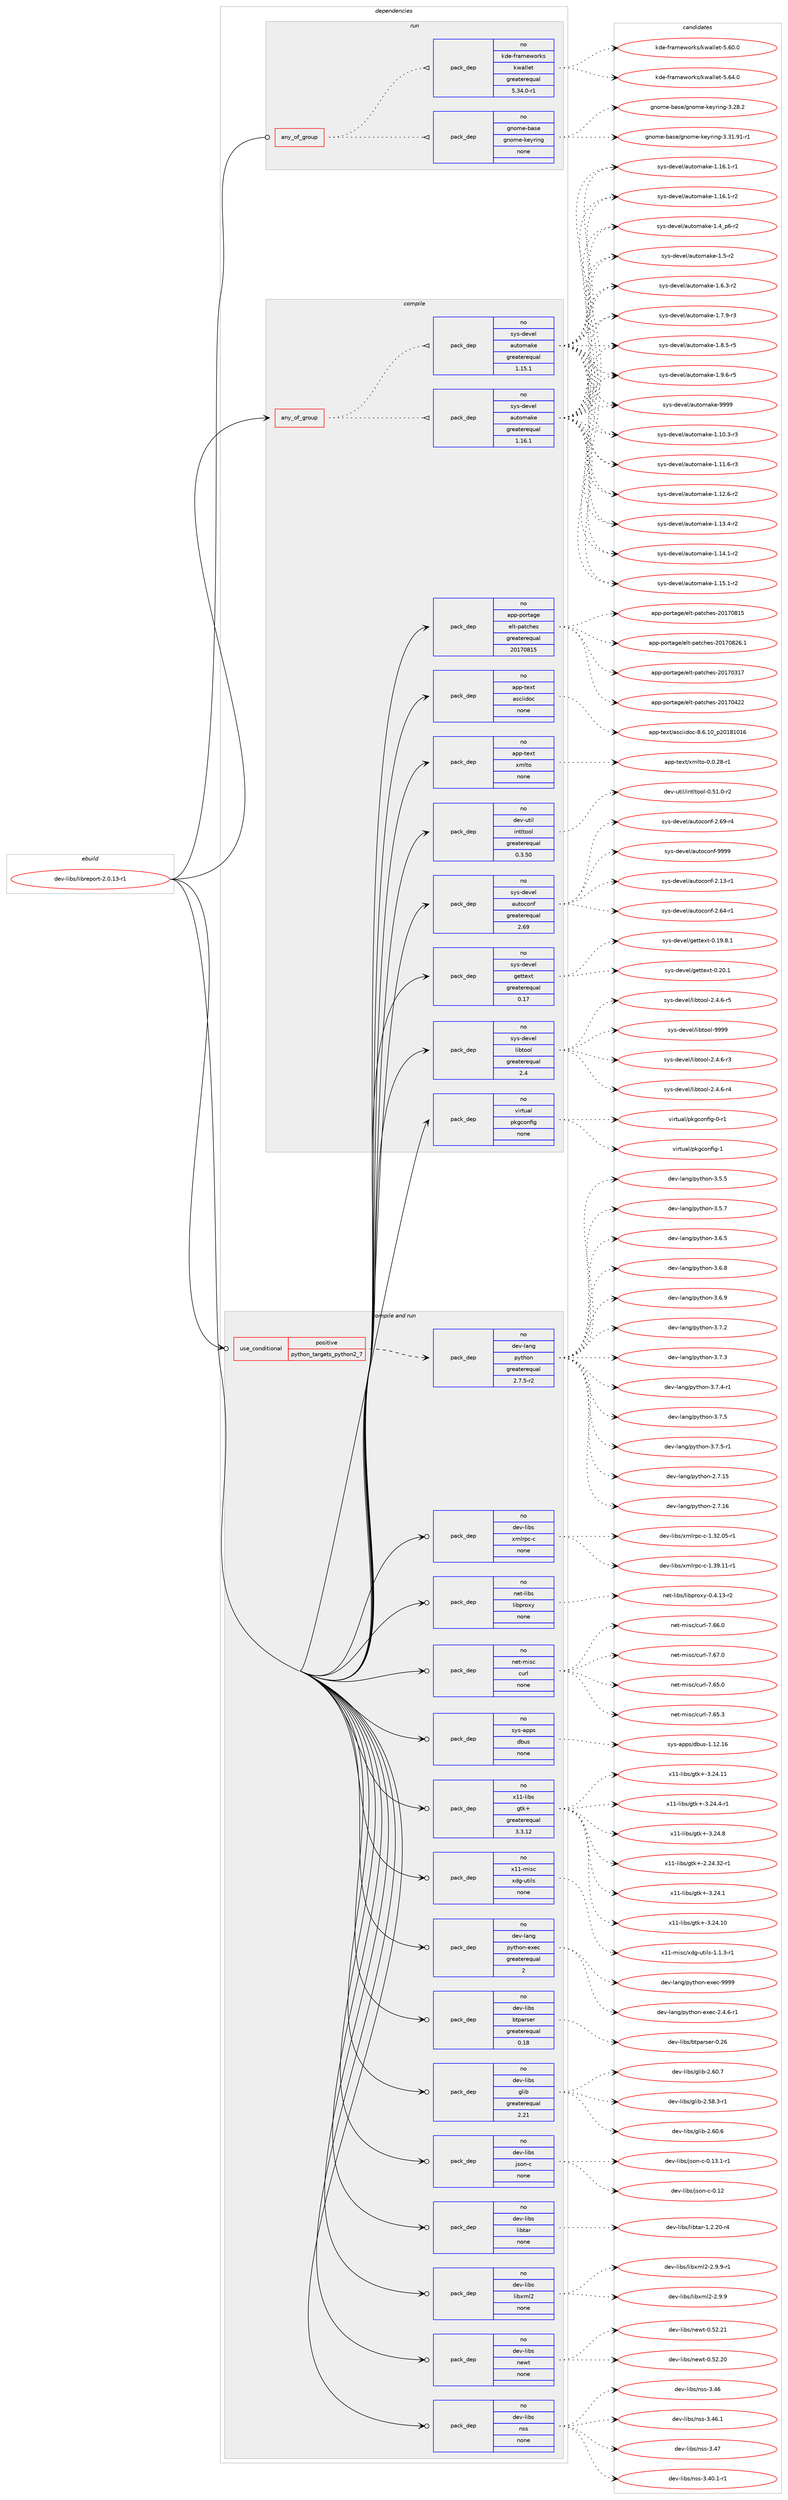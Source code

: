 digraph prolog {

# *************
# Graph options
# *************

newrank=true;
concentrate=true;
compound=true;
graph [rankdir=LR,fontname=Helvetica,fontsize=10,ranksep=1.5];#, ranksep=2.5, nodesep=0.2];
edge  [arrowhead=vee];
node  [fontname=Helvetica,fontsize=10];

# **********
# The ebuild
# **********

subgraph cluster_leftcol {
color=gray;
rank=same;
label=<<i>ebuild</i>>;
id [label="dev-libs/libreport-2.0.13-r1", color=red, width=4, href="../dev-libs/libreport-2.0.13-r1.svg"];
}

# ****************
# The dependencies
# ****************

subgraph cluster_midcol {
color=gray;
label=<<i>dependencies</i>>;
subgraph cluster_compile {
fillcolor="#eeeeee";
style=filled;
label=<<i>compile</i>>;
subgraph any11159 {
dependency566916 [label=<<TABLE BORDER="0" CELLBORDER="1" CELLSPACING="0" CELLPADDING="4"><TR><TD CELLPADDING="10">any_of_group</TD></TR></TABLE>>, shape=none, color=red];subgraph pack423354 {
dependency566917 [label=<<TABLE BORDER="0" CELLBORDER="1" CELLSPACING="0" CELLPADDING="4" WIDTH="220"><TR><TD ROWSPAN="6" CELLPADDING="30">pack_dep</TD></TR><TR><TD WIDTH="110">no</TD></TR><TR><TD>sys-devel</TD></TR><TR><TD>automake</TD></TR><TR><TD>greaterequal</TD></TR><TR><TD>1.16.1</TD></TR></TABLE>>, shape=none, color=blue];
}
dependency566916:e -> dependency566917:w [weight=20,style="dotted",arrowhead="oinv"];
subgraph pack423355 {
dependency566918 [label=<<TABLE BORDER="0" CELLBORDER="1" CELLSPACING="0" CELLPADDING="4" WIDTH="220"><TR><TD ROWSPAN="6" CELLPADDING="30">pack_dep</TD></TR><TR><TD WIDTH="110">no</TD></TR><TR><TD>sys-devel</TD></TR><TR><TD>automake</TD></TR><TR><TD>greaterequal</TD></TR><TR><TD>1.15.1</TD></TR></TABLE>>, shape=none, color=blue];
}
dependency566916:e -> dependency566918:w [weight=20,style="dotted",arrowhead="oinv"];
}
id:e -> dependency566916:w [weight=20,style="solid",arrowhead="vee"];
subgraph pack423356 {
dependency566919 [label=<<TABLE BORDER="0" CELLBORDER="1" CELLSPACING="0" CELLPADDING="4" WIDTH="220"><TR><TD ROWSPAN="6" CELLPADDING="30">pack_dep</TD></TR><TR><TD WIDTH="110">no</TD></TR><TR><TD>app-portage</TD></TR><TR><TD>elt-patches</TD></TR><TR><TD>greaterequal</TD></TR><TR><TD>20170815</TD></TR></TABLE>>, shape=none, color=blue];
}
id:e -> dependency566919:w [weight=20,style="solid",arrowhead="vee"];
subgraph pack423357 {
dependency566920 [label=<<TABLE BORDER="0" CELLBORDER="1" CELLSPACING="0" CELLPADDING="4" WIDTH="220"><TR><TD ROWSPAN="6" CELLPADDING="30">pack_dep</TD></TR><TR><TD WIDTH="110">no</TD></TR><TR><TD>app-text</TD></TR><TR><TD>asciidoc</TD></TR><TR><TD>none</TD></TR><TR><TD></TD></TR></TABLE>>, shape=none, color=blue];
}
id:e -> dependency566920:w [weight=20,style="solid",arrowhead="vee"];
subgraph pack423358 {
dependency566921 [label=<<TABLE BORDER="0" CELLBORDER="1" CELLSPACING="0" CELLPADDING="4" WIDTH="220"><TR><TD ROWSPAN="6" CELLPADDING="30">pack_dep</TD></TR><TR><TD WIDTH="110">no</TD></TR><TR><TD>app-text</TD></TR><TR><TD>xmlto</TD></TR><TR><TD>none</TD></TR><TR><TD></TD></TR></TABLE>>, shape=none, color=blue];
}
id:e -> dependency566921:w [weight=20,style="solid",arrowhead="vee"];
subgraph pack423359 {
dependency566922 [label=<<TABLE BORDER="0" CELLBORDER="1" CELLSPACING="0" CELLPADDING="4" WIDTH="220"><TR><TD ROWSPAN="6" CELLPADDING="30">pack_dep</TD></TR><TR><TD WIDTH="110">no</TD></TR><TR><TD>dev-util</TD></TR><TR><TD>intltool</TD></TR><TR><TD>greaterequal</TD></TR><TR><TD>0.3.50</TD></TR></TABLE>>, shape=none, color=blue];
}
id:e -> dependency566922:w [weight=20,style="solid",arrowhead="vee"];
subgraph pack423360 {
dependency566923 [label=<<TABLE BORDER="0" CELLBORDER="1" CELLSPACING="0" CELLPADDING="4" WIDTH="220"><TR><TD ROWSPAN="6" CELLPADDING="30">pack_dep</TD></TR><TR><TD WIDTH="110">no</TD></TR><TR><TD>sys-devel</TD></TR><TR><TD>autoconf</TD></TR><TR><TD>greaterequal</TD></TR><TR><TD>2.69</TD></TR></TABLE>>, shape=none, color=blue];
}
id:e -> dependency566923:w [weight=20,style="solid",arrowhead="vee"];
subgraph pack423361 {
dependency566924 [label=<<TABLE BORDER="0" CELLBORDER="1" CELLSPACING="0" CELLPADDING="4" WIDTH="220"><TR><TD ROWSPAN="6" CELLPADDING="30">pack_dep</TD></TR><TR><TD WIDTH="110">no</TD></TR><TR><TD>sys-devel</TD></TR><TR><TD>gettext</TD></TR><TR><TD>greaterequal</TD></TR><TR><TD>0.17</TD></TR></TABLE>>, shape=none, color=blue];
}
id:e -> dependency566924:w [weight=20,style="solid",arrowhead="vee"];
subgraph pack423362 {
dependency566925 [label=<<TABLE BORDER="0" CELLBORDER="1" CELLSPACING="0" CELLPADDING="4" WIDTH="220"><TR><TD ROWSPAN="6" CELLPADDING="30">pack_dep</TD></TR><TR><TD WIDTH="110">no</TD></TR><TR><TD>sys-devel</TD></TR><TR><TD>libtool</TD></TR><TR><TD>greaterequal</TD></TR><TR><TD>2.4</TD></TR></TABLE>>, shape=none, color=blue];
}
id:e -> dependency566925:w [weight=20,style="solid",arrowhead="vee"];
subgraph pack423363 {
dependency566926 [label=<<TABLE BORDER="0" CELLBORDER="1" CELLSPACING="0" CELLPADDING="4" WIDTH="220"><TR><TD ROWSPAN="6" CELLPADDING="30">pack_dep</TD></TR><TR><TD WIDTH="110">no</TD></TR><TR><TD>virtual</TD></TR><TR><TD>pkgconfig</TD></TR><TR><TD>none</TD></TR><TR><TD></TD></TR></TABLE>>, shape=none, color=blue];
}
id:e -> dependency566926:w [weight=20,style="solid",arrowhead="vee"];
}
subgraph cluster_compileandrun {
fillcolor="#eeeeee";
style=filled;
label=<<i>compile and run</i>>;
subgraph cond132046 {
dependency566927 [label=<<TABLE BORDER="0" CELLBORDER="1" CELLSPACING="0" CELLPADDING="4"><TR><TD ROWSPAN="3" CELLPADDING="10">use_conditional</TD></TR><TR><TD>positive</TD></TR><TR><TD>python_targets_python2_7</TD></TR></TABLE>>, shape=none, color=red];
subgraph pack423364 {
dependency566928 [label=<<TABLE BORDER="0" CELLBORDER="1" CELLSPACING="0" CELLPADDING="4" WIDTH="220"><TR><TD ROWSPAN="6" CELLPADDING="30">pack_dep</TD></TR><TR><TD WIDTH="110">no</TD></TR><TR><TD>dev-lang</TD></TR><TR><TD>python</TD></TR><TR><TD>greaterequal</TD></TR><TR><TD>2.7.5-r2</TD></TR></TABLE>>, shape=none, color=blue];
}
dependency566927:e -> dependency566928:w [weight=20,style="dashed",arrowhead="vee"];
}
id:e -> dependency566927:w [weight=20,style="solid",arrowhead="odotvee"];
subgraph pack423365 {
dependency566929 [label=<<TABLE BORDER="0" CELLBORDER="1" CELLSPACING="0" CELLPADDING="4" WIDTH="220"><TR><TD ROWSPAN="6" CELLPADDING="30">pack_dep</TD></TR><TR><TD WIDTH="110">no</TD></TR><TR><TD>dev-lang</TD></TR><TR><TD>python-exec</TD></TR><TR><TD>greaterequal</TD></TR><TR><TD>2</TD></TR></TABLE>>, shape=none, color=blue];
}
id:e -> dependency566929:w [weight=20,style="solid",arrowhead="odotvee"];
subgraph pack423366 {
dependency566930 [label=<<TABLE BORDER="0" CELLBORDER="1" CELLSPACING="0" CELLPADDING="4" WIDTH="220"><TR><TD ROWSPAN="6" CELLPADDING="30">pack_dep</TD></TR><TR><TD WIDTH="110">no</TD></TR><TR><TD>dev-libs</TD></TR><TR><TD>btparser</TD></TR><TR><TD>greaterequal</TD></TR><TR><TD>0.18</TD></TR></TABLE>>, shape=none, color=blue];
}
id:e -> dependency566930:w [weight=20,style="solid",arrowhead="odotvee"];
subgraph pack423367 {
dependency566931 [label=<<TABLE BORDER="0" CELLBORDER="1" CELLSPACING="0" CELLPADDING="4" WIDTH="220"><TR><TD ROWSPAN="6" CELLPADDING="30">pack_dep</TD></TR><TR><TD WIDTH="110">no</TD></TR><TR><TD>dev-libs</TD></TR><TR><TD>glib</TD></TR><TR><TD>greaterequal</TD></TR><TR><TD>2.21</TD></TR></TABLE>>, shape=none, color=blue];
}
id:e -> dependency566931:w [weight=20,style="solid",arrowhead="odotvee"];
subgraph pack423368 {
dependency566932 [label=<<TABLE BORDER="0" CELLBORDER="1" CELLSPACING="0" CELLPADDING="4" WIDTH="220"><TR><TD ROWSPAN="6" CELLPADDING="30">pack_dep</TD></TR><TR><TD WIDTH="110">no</TD></TR><TR><TD>dev-libs</TD></TR><TR><TD>json-c</TD></TR><TR><TD>none</TD></TR><TR><TD></TD></TR></TABLE>>, shape=none, color=blue];
}
id:e -> dependency566932:w [weight=20,style="solid",arrowhead="odotvee"];
subgraph pack423369 {
dependency566933 [label=<<TABLE BORDER="0" CELLBORDER="1" CELLSPACING="0" CELLPADDING="4" WIDTH="220"><TR><TD ROWSPAN="6" CELLPADDING="30">pack_dep</TD></TR><TR><TD WIDTH="110">no</TD></TR><TR><TD>dev-libs</TD></TR><TR><TD>libtar</TD></TR><TR><TD>none</TD></TR><TR><TD></TD></TR></TABLE>>, shape=none, color=blue];
}
id:e -> dependency566933:w [weight=20,style="solid",arrowhead="odotvee"];
subgraph pack423370 {
dependency566934 [label=<<TABLE BORDER="0" CELLBORDER="1" CELLSPACING="0" CELLPADDING="4" WIDTH="220"><TR><TD ROWSPAN="6" CELLPADDING="30">pack_dep</TD></TR><TR><TD WIDTH="110">no</TD></TR><TR><TD>dev-libs</TD></TR><TR><TD>libxml2</TD></TR><TR><TD>none</TD></TR><TR><TD></TD></TR></TABLE>>, shape=none, color=blue];
}
id:e -> dependency566934:w [weight=20,style="solid",arrowhead="odotvee"];
subgraph pack423371 {
dependency566935 [label=<<TABLE BORDER="0" CELLBORDER="1" CELLSPACING="0" CELLPADDING="4" WIDTH="220"><TR><TD ROWSPAN="6" CELLPADDING="30">pack_dep</TD></TR><TR><TD WIDTH="110">no</TD></TR><TR><TD>dev-libs</TD></TR><TR><TD>newt</TD></TR><TR><TD>none</TD></TR><TR><TD></TD></TR></TABLE>>, shape=none, color=blue];
}
id:e -> dependency566935:w [weight=20,style="solid",arrowhead="odotvee"];
subgraph pack423372 {
dependency566936 [label=<<TABLE BORDER="0" CELLBORDER="1" CELLSPACING="0" CELLPADDING="4" WIDTH="220"><TR><TD ROWSPAN="6" CELLPADDING="30">pack_dep</TD></TR><TR><TD WIDTH="110">no</TD></TR><TR><TD>dev-libs</TD></TR><TR><TD>nss</TD></TR><TR><TD>none</TD></TR><TR><TD></TD></TR></TABLE>>, shape=none, color=blue];
}
id:e -> dependency566936:w [weight=20,style="solid",arrowhead="odotvee"];
subgraph pack423373 {
dependency566937 [label=<<TABLE BORDER="0" CELLBORDER="1" CELLSPACING="0" CELLPADDING="4" WIDTH="220"><TR><TD ROWSPAN="6" CELLPADDING="30">pack_dep</TD></TR><TR><TD WIDTH="110">no</TD></TR><TR><TD>dev-libs</TD></TR><TR><TD>xmlrpc-c</TD></TR><TR><TD>none</TD></TR><TR><TD></TD></TR></TABLE>>, shape=none, color=blue];
}
id:e -> dependency566937:w [weight=20,style="solid",arrowhead="odotvee"];
subgraph pack423374 {
dependency566938 [label=<<TABLE BORDER="0" CELLBORDER="1" CELLSPACING="0" CELLPADDING="4" WIDTH="220"><TR><TD ROWSPAN="6" CELLPADDING="30">pack_dep</TD></TR><TR><TD WIDTH="110">no</TD></TR><TR><TD>net-libs</TD></TR><TR><TD>libproxy</TD></TR><TR><TD>none</TD></TR><TR><TD></TD></TR></TABLE>>, shape=none, color=blue];
}
id:e -> dependency566938:w [weight=20,style="solid",arrowhead="odotvee"];
subgraph pack423375 {
dependency566939 [label=<<TABLE BORDER="0" CELLBORDER="1" CELLSPACING="0" CELLPADDING="4" WIDTH="220"><TR><TD ROWSPAN="6" CELLPADDING="30">pack_dep</TD></TR><TR><TD WIDTH="110">no</TD></TR><TR><TD>net-misc</TD></TR><TR><TD>curl</TD></TR><TR><TD>none</TD></TR><TR><TD></TD></TR></TABLE>>, shape=none, color=blue];
}
id:e -> dependency566939:w [weight=20,style="solid",arrowhead="odotvee"];
subgraph pack423376 {
dependency566940 [label=<<TABLE BORDER="0" CELLBORDER="1" CELLSPACING="0" CELLPADDING="4" WIDTH="220"><TR><TD ROWSPAN="6" CELLPADDING="30">pack_dep</TD></TR><TR><TD WIDTH="110">no</TD></TR><TR><TD>sys-apps</TD></TR><TR><TD>dbus</TD></TR><TR><TD>none</TD></TR><TR><TD></TD></TR></TABLE>>, shape=none, color=blue];
}
id:e -> dependency566940:w [weight=20,style="solid",arrowhead="odotvee"];
subgraph pack423377 {
dependency566941 [label=<<TABLE BORDER="0" CELLBORDER="1" CELLSPACING="0" CELLPADDING="4" WIDTH="220"><TR><TD ROWSPAN="6" CELLPADDING="30">pack_dep</TD></TR><TR><TD WIDTH="110">no</TD></TR><TR><TD>x11-libs</TD></TR><TR><TD>gtk+</TD></TR><TR><TD>greaterequal</TD></TR><TR><TD>3.3.12</TD></TR></TABLE>>, shape=none, color=blue];
}
id:e -> dependency566941:w [weight=20,style="solid",arrowhead="odotvee"];
subgraph pack423378 {
dependency566942 [label=<<TABLE BORDER="0" CELLBORDER="1" CELLSPACING="0" CELLPADDING="4" WIDTH="220"><TR><TD ROWSPAN="6" CELLPADDING="30">pack_dep</TD></TR><TR><TD WIDTH="110">no</TD></TR><TR><TD>x11-misc</TD></TR><TR><TD>xdg-utils</TD></TR><TR><TD>none</TD></TR><TR><TD></TD></TR></TABLE>>, shape=none, color=blue];
}
id:e -> dependency566942:w [weight=20,style="solid",arrowhead="odotvee"];
}
subgraph cluster_run {
fillcolor="#eeeeee";
style=filled;
label=<<i>run</i>>;
subgraph any11160 {
dependency566943 [label=<<TABLE BORDER="0" CELLBORDER="1" CELLSPACING="0" CELLPADDING="4"><TR><TD CELLPADDING="10">any_of_group</TD></TR></TABLE>>, shape=none, color=red];subgraph pack423379 {
dependency566944 [label=<<TABLE BORDER="0" CELLBORDER="1" CELLSPACING="0" CELLPADDING="4" WIDTH="220"><TR><TD ROWSPAN="6" CELLPADDING="30">pack_dep</TD></TR><TR><TD WIDTH="110">no</TD></TR><TR><TD>gnome-base</TD></TR><TR><TD>gnome-keyring</TD></TR><TR><TD>none</TD></TR><TR><TD></TD></TR></TABLE>>, shape=none, color=blue];
}
dependency566943:e -> dependency566944:w [weight=20,style="dotted",arrowhead="oinv"];
subgraph pack423380 {
dependency566945 [label=<<TABLE BORDER="0" CELLBORDER="1" CELLSPACING="0" CELLPADDING="4" WIDTH="220"><TR><TD ROWSPAN="6" CELLPADDING="30">pack_dep</TD></TR><TR><TD WIDTH="110">no</TD></TR><TR><TD>kde-frameworks</TD></TR><TR><TD>kwallet</TD></TR><TR><TD>greaterequal</TD></TR><TR><TD>5.34.0-r1</TD></TR></TABLE>>, shape=none, color=blue];
}
dependency566943:e -> dependency566945:w [weight=20,style="dotted",arrowhead="oinv"];
}
id:e -> dependency566943:w [weight=20,style="solid",arrowhead="odot"];
}
}

# **************
# The candidates
# **************

subgraph cluster_choices {
rank=same;
color=gray;
label=<<i>candidates</i>>;

subgraph choice423354 {
color=black;
nodesep=1;
choice11512111545100101118101108479711711611110997107101454946494846514511451 [label="sys-devel/automake-1.10.3-r3", color=red, width=4,href="../sys-devel/automake-1.10.3-r3.svg"];
choice11512111545100101118101108479711711611110997107101454946494946544511451 [label="sys-devel/automake-1.11.6-r3", color=red, width=4,href="../sys-devel/automake-1.11.6-r3.svg"];
choice11512111545100101118101108479711711611110997107101454946495046544511450 [label="sys-devel/automake-1.12.6-r2", color=red, width=4,href="../sys-devel/automake-1.12.6-r2.svg"];
choice11512111545100101118101108479711711611110997107101454946495146524511450 [label="sys-devel/automake-1.13.4-r2", color=red, width=4,href="../sys-devel/automake-1.13.4-r2.svg"];
choice11512111545100101118101108479711711611110997107101454946495246494511450 [label="sys-devel/automake-1.14.1-r2", color=red, width=4,href="../sys-devel/automake-1.14.1-r2.svg"];
choice11512111545100101118101108479711711611110997107101454946495346494511450 [label="sys-devel/automake-1.15.1-r2", color=red, width=4,href="../sys-devel/automake-1.15.1-r2.svg"];
choice11512111545100101118101108479711711611110997107101454946495446494511449 [label="sys-devel/automake-1.16.1-r1", color=red, width=4,href="../sys-devel/automake-1.16.1-r1.svg"];
choice11512111545100101118101108479711711611110997107101454946495446494511450 [label="sys-devel/automake-1.16.1-r2", color=red, width=4,href="../sys-devel/automake-1.16.1-r2.svg"];
choice115121115451001011181011084797117116111109971071014549465295112544511450 [label="sys-devel/automake-1.4_p6-r2", color=red, width=4,href="../sys-devel/automake-1.4_p6-r2.svg"];
choice11512111545100101118101108479711711611110997107101454946534511450 [label="sys-devel/automake-1.5-r2", color=red, width=4,href="../sys-devel/automake-1.5-r2.svg"];
choice115121115451001011181011084797117116111109971071014549465446514511450 [label="sys-devel/automake-1.6.3-r2", color=red, width=4,href="../sys-devel/automake-1.6.3-r2.svg"];
choice115121115451001011181011084797117116111109971071014549465546574511451 [label="sys-devel/automake-1.7.9-r3", color=red, width=4,href="../sys-devel/automake-1.7.9-r3.svg"];
choice115121115451001011181011084797117116111109971071014549465646534511453 [label="sys-devel/automake-1.8.5-r5", color=red, width=4,href="../sys-devel/automake-1.8.5-r5.svg"];
choice115121115451001011181011084797117116111109971071014549465746544511453 [label="sys-devel/automake-1.9.6-r5", color=red, width=4,href="../sys-devel/automake-1.9.6-r5.svg"];
choice115121115451001011181011084797117116111109971071014557575757 [label="sys-devel/automake-9999", color=red, width=4,href="../sys-devel/automake-9999.svg"];
dependency566917:e -> choice11512111545100101118101108479711711611110997107101454946494846514511451:w [style=dotted,weight="100"];
dependency566917:e -> choice11512111545100101118101108479711711611110997107101454946494946544511451:w [style=dotted,weight="100"];
dependency566917:e -> choice11512111545100101118101108479711711611110997107101454946495046544511450:w [style=dotted,weight="100"];
dependency566917:e -> choice11512111545100101118101108479711711611110997107101454946495146524511450:w [style=dotted,weight="100"];
dependency566917:e -> choice11512111545100101118101108479711711611110997107101454946495246494511450:w [style=dotted,weight="100"];
dependency566917:e -> choice11512111545100101118101108479711711611110997107101454946495346494511450:w [style=dotted,weight="100"];
dependency566917:e -> choice11512111545100101118101108479711711611110997107101454946495446494511449:w [style=dotted,weight="100"];
dependency566917:e -> choice11512111545100101118101108479711711611110997107101454946495446494511450:w [style=dotted,weight="100"];
dependency566917:e -> choice115121115451001011181011084797117116111109971071014549465295112544511450:w [style=dotted,weight="100"];
dependency566917:e -> choice11512111545100101118101108479711711611110997107101454946534511450:w [style=dotted,weight="100"];
dependency566917:e -> choice115121115451001011181011084797117116111109971071014549465446514511450:w [style=dotted,weight="100"];
dependency566917:e -> choice115121115451001011181011084797117116111109971071014549465546574511451:w [style=dotted,weight="100"];
dependency566917:e -> choice115121115451001011181011084797117116111109971071014549465646534511453:w [style=dotted,weight="100"];
dependency566917:e -> choice115121115451001011181011084797117116111109971071014549465746544511453:w [style=dotted,weight="100"];
dependency566917:e -> choice115121115451001011181011084797117116111109971071014557575757:w [style=dotted,weight="100"];
}
subgraph choice423355 {
color=black;
nodesep=1;
choice11512111545100101118101108479711711611110997107101454946494846514511451 [label="sys-devel/automake-1.10.3-r3", color=red, width=4,href="../sys-devel/automake-1.10.3-r3.svg"];
choice11512111545100101118101108479711711611110997107101454946494946544511451 [label="sys-devel/automake-1.11.6-r3", color=red, width=4,href="../sys-devel/automake-1.11.6-r3.svg"];
choice11512111545100101118101108479711711611110997107101454946495046544511450 [label="sys-devel/automake-1.12.6-r2", color=red, width=4,href="../sys-devel/automake-1.12.6-r2.svg"];
choice11512111545100101118101108479711711611110997107101454946495146524511450 [label="sys-devel/automake-1.13.4-r2", color=red, width=4,href="../sys-devel/automake-1.13.4-r2.svg"];
choice11512111545100101118101108479711711611110997107101454946495246494511450 [label="sys-devel/automake-1.14.1-r2", color=red, width=4,href="../sys-devel/automake-1.14.1-r2.svg"];
choice11512111545100101118101108479711711611110997107101454946495346494511450 [label="sys-devel/automake-1.15.1-r2", color=red, width=4,href="../sys-devel/automake-1.15.1-r2.svg"];
choice11512111545100101118101108479711711611110997107101454946495446494511449 [label="sys-devel/automake-1.16.1-r1", color=red, width=4,href="../sys-devel/automake-1.16.1-r1.svg"];
choice11512111545100101118101108479711711611110997107101454946495446494511450 [label="sys-devel/automake-1.16.1-r2", color=red, width=4,href="../sys-devel/automake-1.16.1-r2.svg"];
choice115121115451001011181011084797117116111109971071014549465295112544511450 [label="sys-devel/automake-1.4_p6-r2", color=red, width=4,href="../sys-devel/automake-1.4_p6-r2.svg"];
choice11512111545100101118101108479711711611110997107101454946534511450 [label="sys-devel/automake-1.5-r2", color=red, width=4,href="../sys-devel/automake-1.5-r2.svg"];
choice115121115451001011181011084797117116111109971071014549465446514511450 [label="sys-devel/automake-1.6.3-r2", color=red, width=4,href="../sys-devel/automake-1.6.3-r2.svg"];
choice115121115451001011181011084797117116111109971071014549465546574511451 [label="sys-devel/automake-1.7.9-r3", color=red, width=4,href="../sys-devel/automake-1.7.9-r3.svg"];
choice115121115451001011181011084797117116111109971071014549465646534511453 [label="sys-devel/automake-1.8.5-r5", color=red, width=4,href="../sys-devel/automake-1.8.5-r5.svg"];
choice115121115451001011181011084797117116111109971071014549465746544511453 [label="sys-devel/automake-1.9.6-r5", color=red, width=4,href="../sys-devel/automake-1.9.6-r5.svg"];
choice115121115451001011181011084797117116111109971071014557575757 [label="sys-devel/automake-9999", color=red, width=4,href="../sys-devel/automake-9999.svg"];
dependency566918:e -> choice11512111545100101118101108479711711611110997107101454946494846514511451:w [style=dotted,weight="100"];
dependency566918:e -> choice11512111545100101118101108479711711611110997107101454946494946544511451:w [style=dotted,weight="100"];
dependency566918:e -> choice11512111545100101118101108479711711611110997107101454946495046544511450:w [style=dotted,weight="100"];
dependency566918:e -> choice11512111545100101118101108479711711611110997107101454946495146524511450:w [style=dotted,weight="100"];
dependency566918:e -> choice11512111545100101118101108479711711611110997107101454946495246494511450:w [style=dotted,weight="100"];
dependency566918:e -> choice11512111545100101118101108479711711611110997107101454946495346494511450:w [style=dotted,weight="100"];
dependency566918:e -> choice11512111545100101118101108479711711611110997107101454946495446494511449:w [style=dotted,weight="100"];
dependency566918:e -> choice11512111545100101118101108479711711611110997107101454946495446494511450:w [style=dotted,weight="100"];
dependency566918:e -> choice115121115451001011181011084797117116111109971071014549465295112544511450:w [style=dotted,weight="100"];
dependency566918:e -> choice11512111545100101118101108479711711611110997107101454946534511450:w [style=dotted,weight="100"];
dependency566918:e -> choice115121115451001011181011084797117116111109971071014549465446514511450:w [style=dotted,weight="100"];
dependency566918:e -> choice115121115451001011181011084797117116111109971071014549465546574511451:w [style=dotted,weight="100"];
dependency566918:e -> choice115121115451001011181011084797117116111109971071014549465646534511453:w [style=dotted,weight="100"];
dependency566918:e -> choice115121115451001011181011084797117116111109971071014549465746544511453:w [style=dotted,weight="100"];
dependency566918:e -> choice115121115451001011181011084797117116111109971071014557575757:w [style=dotted,weight="100"];
}
subgraph choice423356 {
color=black;
nodesep=1;
choice97112112451121111141169710310147101108116451129711699104101115455048495548514955 [label="app-portage/elt-patches-20170317", color=red, width=4,href="../app-portage/elt-patches-20170317.svg"];
choice97112112451121111141169710310147101108116451129711699104101115455048495548525050 [label="app-portage/elt-patches-20170422", color=red, width=4,href="../app-portage/elt-patches-20170422.svg"];
choice97112112451121111141169710310147101108116451129711699104101115455048495548564953 [label="app-portage/elt-patches-20170815", color=red, width=4,href="../app-portage/elt-patches-20170815.svg"];
choice971121124511211111411697103101471011081164511297116991041011154550484955485650544649 [label="app-portage/elt-patches-20170826.1", color=red, width=4,href="../app-portage/elt-patches-20170826.1.svg"];
dependency566919:e -> choice97112112451121111141169710310147101108116451129711699104101115455048495548514955:w [style=dotted,weight="100"];
dependency566919:e -> choice97112112451121111141169710310147101108116451129711699104101115455048495548525050:w [style=dotted,weight="100"];
dependency566919:e -> choice97112112451121111141169710310147101108116451129711699104101115455048495548564953:w [style=dotted,weight="100"];
dependency566919:e -> choice971121124511211111411697103101471011081164511297116991041011154550484955485650544649:w [style=dotted,weight="100"];
}
subgraph choice423357 {
color=black;
nodesep=1;
choice97112112451161011201164797115991051051001119945564654464948951125048495649484954 [label="app-text/asciidoc-8.6.10_p20181016", color=red, width=4,href="../app-text/asciidoc-8.6.10_p20181016.svg"];
dependency566920:e -> choice97112112451161011201164797115991051051001119945564654464948951125048495649484954:w [style=dotted,weight="100"];
}
subgraph choice423358 {
color=black;
nodesep=1;
choice971121124511610112011647120109108116111454846484650564511449 [label="app-text/xmlto-0.0.28-r1", color=red, width=4,href="../app-text/xmlto-0.0.28-r1.svg"];
dependency566921:e -> choice971121124511610112011647120109108116111454846484650564511449:w [style=dotted,weight="100"];
}
subgraph choice423359 {
color=black;
nodesep=1;
choice1001011184511711610510847105110116108116111111108454846534946484511450 [label="dev-util/intltool-0.51.0-r2", color=red, width=4,href="../dev-util/intltool-0.51.0-r2.svg"];
dependency566922:e -> choice1001011184511711610510847105110116108116111111108454846534946484511450:w [style=dotted,weight="100"];
}
subgraph choice423360 {
color=black;
nodesep=1;
choice1151211154510010111810110847971171161119911111010245504649514511449 [label="sys-devel/autoconf-2.13-r1", color=red, width=4,href="../sys-devel/autoconf-2.13-r1.svg"];
choice1151211154510010111810110847971171161119911111010245504654524511449 [label="sys-devel/autoconf-2.64-r1", color=red, width=4,href="../sys-devel/autoconf-2.64-r1.svg"];
choice1151211154510010111810110847971171161119911111010245504654574511452 [label="sys-devel/autoconf-2.69-r4", color=red, width=4,href="../sys-devel/autoconf-2.69-r4.svg"];
choice115121115451001011181011084797117116111991111101024557575757 [label="sys-devel/autoconf-9999", color=red, width=4,href="../sys-devel/autoconf-9999.svg"];
dependency566923:e -> choice1151211154510010111810110847971171161119911111010245504649514511449:w [style=dotted,weight="100"];
dependency566923:e -> choice1151211154510010111810110847971171161119911111010245504654524511449:w [style=dotted,weight="100"];
dependency566923:e -> choice1151211154510010111810110847971171161119911111010245504654574511452:w [style=dotted,weight="100"];
dependency566923:e -> choice115121115451001011181011084797117116111991111101024557575757:w [style=dotted,weight="100"];
}
subgraph choice423361 {
color=black;
nodesep=1;
choice1151211154510010111810110847103101116116101120116454846495746564649 [label="sys-devel/gettext-0.19.8.1", color=red, width=4,href="../sys-devel/gettext-0.19.8.1.svg"];
choice115121115451001011181011084710310111611610112011645484650484649 [label="sys-devel/gettext-0.20.1", color=red, width=4,href="../sys-devel/gettext-0.20.1.svg"];
dependency566924:e -> choice1151211154510010111810110847103101116116101120116454846495746564649:w [style=dotted,weight="100"];
dependency566924:e -> choice115121115451001011181011084710310111611610112011645484650484649:w [style=dotted,weight="100"];
}
subgraph choice423362 {
color=black;
nodesep=1;
choice1151211154510010111810110847108105981161111111084550465246544511451 [label="sys-devel/libtool-2.4.6-r3", color=red, width=4,href="../sys-devel/libtool-2.4.6-r3.svg"];
choice1151211154510010111810110847108105981161111111084550465246544511452 [label="sys-devel/libtool-2.4.6-r4", color=red, width=4,href="../sys-devel/libtool-2.4.6-r4.svg"];
choice1151211154510010111810110847108105981161111111084550465246544511453 [label="sys-devel/libtool-2.4.6-r5", color=red, width=4,href="../sys-devel/libtool-2.4.6-r5.svg"];
choice1151211154510010111810110847108105981161111111084557575757 [label="sys-devel/libtool-9999", color=red, width=4,href="../sys-devel/libtool-9999.svg"];
dependency566925:e -> choice1151211154510010111810110847108105981161111111084550465246544511451:w [style=dotted,weight="100"];
dependency566925:e -> choice1151211154510010111810110847108105981161111111084550465246544511452:w [style=dotted,weight="100"];
dependency566925:e -> choice1151211154510010111810110847108105981161111111084550465246544511453:w [style=dotted,weight="100"];
dependency566925:e -> choice1151211154510010111810110847108105981161111111084557575757:w [style=dotted,weight="100"];
}
subgraph choice423363 {
color=black;
nodesep=1;
choice11810511411611797108471121071039911111010210510345484511449 [label="virtual/pkgconfig-0-r1", color=red, width=4,href="../virtual/pkgconfig-0-r1.svg"];
choice1181051141161179710847112107103991111101021051034549 [label="virtual/pkgconfig-1", color=red, width=4,href="../virtual/pkgconfig-1.svg"];
dependency566926:e -> choice11810511411611797108471121071039911111010210510345484511449:w [style=dotted,weight="100"];
dependency566926:e -> choice1181051141161179710847112107103991111101021051034549:w [style=dotted,weight="100"];
}
subgraph choice423364 {
color=black;
nodesep=1;
choice10010111845108971101034711212111610411111045504655464953 [label="dev-lang/python-2.7.15", color=red, width=4,href="../dev-lang/python-2.7.15.svg"];
choice10010111845108971101034711212111610411111045504655464954 [label="dev-lang/python-2.7.16", color=red, width=4,href="../dev-lang/python-2.7.16.svg"];
choice100101118451089711010347112121116104111110455146534653 [label="dev-lang/python-3.5.5", color=red, width=4,href="../dev-lang/python-3.5.5.svg"];
choice100101118451089711010347112121116104111110455146534655 [label="dev-lang/python-3.5.7", color=red, width=4,href="../dev-lang/python-3.5.7.svg"];
choice100101118451089711010347112121116104111110455146544653 [label="dev-lang/python-3.6.5", color=red, width=4,href="../dev-lang/python-3.6.5.svg"];
choice100101118451089711010347112121116104111110455146544656 [label="dev-lang/python-3.6.8", color=red, width=4,href="../dev-lang/python-3.6.8.svg"];
choice100101118451089711010347112121116104111110455146544657 [label="dev-lang/python-3.6.9", color=red, width=4,href="../dev-lang/python-3.6.9.svg"];
choice100101118451089711010347112121116104111110455146554650 [label="dev-lang/python-3.7.2", color=red, width=4,href="../dev-lang/python-3.7.2.svg"];
choice100101118451089711010347112121116104111110455146554651 [label="dev-lang/python-3.7.3", color=red, width=4,href="../dev-lang/python-3.7.3.svg"];
choice1001011184510897110103471121211161041111104551465546524511449 [label="dev-lang/python-3.7.4-r1", color=red, width=4,href="../dev-lang/python-3.7.4-r1.svg"];
choice100101118451089711010347112121116104111110455146554653 [label="dev-lang/python-3.7.5", color=red, width=4,href="../dev-lang/python-3.7.5.svg"];
choice1001011184510897110103471121211161041111104551465546534511449 [label="dev-lang/python-3.7.5-r1", color=red, width=4,href="../dev-lang/python-3.7.5-r1.svg"];
dependency566928:e -> choice10010111845108971101034711212111610411111045504655464953:w [style=dotted,weight="100"];
dependency566928:e -> choice10010111845108971101034711212111610411111045504655464954:w [style=dotted,weight="100"];
dependency566928:e -> choice100101118451089711010347112121116104111110455146534653:w [style=dotted,weight="100"];
dependency566928:e -> choice100101118451089711010347112121116104111110455146534655:w [style=dotted,weight="100"];
dependency566928:e -> choice100101118451089711010347112121116104111110455146544653:w [style=dotted,weight="100"];
dependency566928:e -> choice100101118451089711010347112121116104111110455146544656:w [style=dotted,weight="100"];
dependency566928:e -> choice100101118451089711010347112121116104111110455146544657:w [style=dotted,weight="100"];
dependency566928:e -> choice100101118451089711010347112121116104111110455146554650:w [style=dotted,weight="100"];
dependency566928:e -> choice100101118451089711010347112121116104111110455146554651:w [style=dotted,weight="100"];
dependency566928:e -> choice1001011184510897110103471121211161041111104551465546524511449:w [style=dotted,weight="100"];
dependency566928:e -> choice100101118451089711010347112121116104111110455146554653:w [style=dotted,weight="100"];
dependency566928:e -> choice1001011184510897110103471121211161041111104551465546534511449:w [style=dotted,weight="100"];
}
subgraph choice423365 {
color=black;
nodesep=1;
choice10010111845108971101034711212111610411111045101120101994550465246544511449 [label="dev-lang/python-exec-2.4.6-r1", color=red, width=4,href="../dev-lang/python-exec-2.4.6-r1.svg"];
choice10010111845108971101034711212111610411111045101120101994557575757 [label="dev-lang/python-exec-9999", color=red, width=4,href="../dev-lang/python-exec-9999.svg"];
dependency566929:e -> choice10010111845108971101034711212111610411111045101120101994550465246544511449:w [style=dotted,weight="100"];
dependency566929:e -> choice10010111845108971101034711212111610411111045101120101994557575757:w [style=dotted,weight="100"];
}
subgraph choice423366 {
color=black;
nodesep=1;
choice10010111845108105981154798116112971141151011144548465054 [label="dev-libs/btparser-0.26", color=red, width=4,href="../dev-libs/btparser-0.26.svg"];
dependency566930:e -> choice10010111845108105981154798116112971141151011144548465054:w [style=dotted,weight="100"];
}
subgraph choice423367 {
color=black;
nodesep=1;
choice10010111845108105981154710310810598455046535646514511449 [label="dev-libs/glib-2.58.3-r1", color=red, width=4,href="../dev-libs/glib-2.58.3-r1.svg"];
choice1001011184510810598115471031081059845504654484654 [label="dev-libs/glib-2.60.6", color=red, width=4,href="../dev-libs/glib-2.60.6.svg"];
choice1001011184510810598115471031081059845504654484655 [label="dev-libs/glib-2.60.7", color=red, width=4,href="../dev-libs/glib-2.60.7.svg"];
dependency566931:e -> choice10010111845108105981154710310810598455046535646514511449:w [style=dotted,weight="100"];
dependency566931:e -> choice1001011184510810598115471031081059845504654484654:w [style=dotted,weight="100"];
dependency566931:e -> choice1001011184510810598115471031081059845504654484655:w [style=dotted,weight="100"];
}
subgraph choice423368 {
color=black;
nodesep=1;
choice10010111845108105981154710611511111045994548464950 [label="dev-libs/json-c-0.12", color=red, width=4,href="../dev-libs/json-c-0.12.svg"];
choice1001011184510810598115471061151111104599454846495146494511449 [label="dev-libs/json-c-0.13.1-r1", color=red, width=4,href="../dev-libs/json-c-0.13.1-r1.svg"];
dependency566932:e -> choice10010111845108105981154710611511111045994548464950:w [style=dotted,weight="100"];
dependency566932:e -> choice1001011184510810598115471061151111104599454846495146494511449:w [style=dotted,weight="100"];
}
subgraph choice423369 {
color=black;
nodesep=1;
choice1001011184510810598115471081059811697114454946504650484511452 [label="dev-libs/libtar-1.2.20-r4", color=red, width=4,href="../dev-libs/libtar-1.2.20-r4.svg"];
dependency566933:e -> choice1001011184510810598115471081059811697114454946504650484511452:w [style=dotted,weight="100"];
}
subgraph choice423370 {
color=black;
nodesep=1;
choice1001011184510810598115471081059812010910850455046574657 [label="dev-libs/libxml2-2.9.9", color=red, width=4,href="../dev-libs/libxml2-2.9.9.svg"];
choice10010111845108105981154710810598120109108504550465746574511449 [label="dev-libs/libxml2-2.9.9-r1", color=red, width=4,href="../dev-libs/libxml2-2.9.9-r1.svg"];
dependency566934:e -> choice1001011184510810598115471081059812010910850455046574657:w [style=dotted,weight="100"];
dependency566934:e -> choice10010111845108105981154710810598120109108504550465746574511449:w [style=dotted,weight="100"];
}
subgraph choice423371 {
color=black;
nodesep=1;
choice1001011184510810598115471101011191164548465350465048 [label="dev-libs/newt-0.52.20", color=red, width=4,href="../dev-libs/newt-0.52.20.svg"];
choice1001011184510810598115471101011191164548465350465049 [label="dev-libs/newt-0.52.21", color=red, width=4,href="../dev-libs/newt-0.52.21.svg"];
dependency566935:e -> choice1001011184510810598115471101011191164548465350465048:w [style=dotted,weight="100"];
dependency566935:e -> choice1001011184510810598115471101011191164548465350465049:w [style=dotted,weight="100"];
}
subgraph choice423372 {
color=black;
nodesep=1;
choice100101118451081059811547110115115455146524846494511449 [label="dev-libs/nss-3.40.1-r1", color=red, width=4,href="../dev-libs/nss-3.40.1-r1.svg"];
choice1001011184510810598115471101151154551465254 [label="dev-libs/nss-3.46", color=red, width=4,href="../dev-libs/nss-3.46.svg"];
choice10010111845108105981154711011511545514652544649 [label="dev-libs/nss-3.46.1", color=red, width=4,href="../dev-libs/nss-3.46.1.svg"];
choice1001011184510810598115471101151154551465255 [label="dev-libs/nss-3.47", color=red, width=4,href="../dev-libs/nss-3.47.svg"];
dependency566936:e -> choice100101118451081059811547110115115455146524846494511449:w [style=dotted,weight="100"];
dependency566936:e -> choice1001011184510810598115471101151154551465254:w [style=dotted,weight="100"];
dependency566936:e -> choice10010111845108105981154711011511545514652544649:w [style=dotted,weight="100"];
dependency566936:e -> choice1001011184510810598115471101151154551465255:w [style=dotted,weight="100"];
}
subgraph choice423373 {
color=black;
nodesep=1;
choice10010111845108105981154712010910811411299459945494651504648534511449 [label="dev-libs/xmlrpc-c-1.32.05-r1", color=red, width=4,href="../dev-libs/xmlrpc-c-1.32.05-r1.svg"];
choice10010111845108105981154712010910811411299459945494651574649494511449 [label="dev-libs/xmlrpc-c-1.39.11-r1", color=red, width=4,href="../dev-libs/xmlrpc-c-1.39.11-r1.svg"];
dependency566937:e -> choice10010111845108105981154712010910811411299459945494651504648534511449:w [style=dotted,weight="100"];
dependency566937:e -> choice10010111845108105981154712010910811411299459945494651574649494511449:w [style=dotted,weight="100"];
}
subgraph choice423374 {
color=black;
nodesep=1;
choice11010111645108105981154710810598112114111120121454846524649514511450 [label="net-libs/libproxy-0.4.13-r2", color=red, width=4,href="../net-libs/libproxy-0.4.13-r2.svg"];
dependency566938:e -> choice11010111645108105981154710810598112114111120121454846524649514511450:w [style=dotted,weight="100"];
}
subgraph choice423375 {
color=black;
nodesep=1;
choice1101011164510910511599479911711410845554654534648 [label="net-misc/curl-7.65.0", color=red, width=4,href="../net-misc/curl-7.65.0.svg"];
choice1101011164510910511599479911711410845554654534651 [label="net-misc/curl-7.65.3", color=red, width=4,href="../net-misc/curl-7.65.3.svg"];
choice1101011164510910511599479911711410845554654544648 [label="net-misc/curl-7.66.0", color=red, width=4,href="../net-misc/curl-7.66.0.svg"];
choice1101011164510910511599479911711410845554654554648 [label="net-misc/curl-7.67.0", color=red, width=4,href="../net-misc/curl-7.67.0.svg"];
dependency566939:e -> choice1101011164510910511599479911711410845554654534648:w [style=dotted,weight="100"];
dependency566939:e -> choice1101011164510910511599479911711410845554654534651:w [style=dotted,weight="100"];
dependency566939:e -> choice1101011164510910511599479911711410845554654544648:w [style=dotted,weight="100"];
dependency566939:e -> choice1101011164510910511599479911711410845554654554648:w [style=dotted,weight="100"];
}
subgraph choice423376 {
color=black;
nodesep=1;
choice115121115459711211211547100981171154549464950464954 [label="sys-apps/dbus-1.12.16", color=red, width=4,href="../sys-apps/dbus-1.12.16.svg"];
dependency566940:e -> choice115121115459711211211547100981171154549464950464954:w [style=dotted,weight="100"];
}
subgraph choice423377 {
color=black;
nodesep=1;
choice12049494510810598115471031161074345504650524651504511449 [label="x11-libs/gtk+-2.24.32-r1", color=red, width=4,href="../x11-libs/gtk+-2.24.32-r1.svg"];
choice12049494510810598115471031161074345514650524649 [label="x11-libs/gtk+-3.24.1", color=red, width=4,href="../x11-libs/gtk+-3.24.1.svg"];
choice1204949451081059811547103116107434551465052464948 [label="x11-libs/gtk+-3.24.10", color=red, width=4,href="../x11-libs/gtk+-3.24.10.svg"];
choice1204949451081059811547103116107434551465052464949 [label="x11-libs/gtk+-3.24.11", color=red, width=4,href="../x11-libs/gtk+-3.24.11.svg"];
choice120494945108105981154710311610743455146505246524511449 [label="x11-libs/gtk+-3.24.4-r1", color=red, width=4,href="../x11-libs/gtk+-3.24.4-r1.svg"];
choice12049494510810598115471031161074345514650524656 [label="x11-libs/gtk+-3.24.8", color=red, width=4,href="../x11-libs/gtk+-3.24.8.svg"];
dependency566941:e -> choice12049494510810598115471031161074345504650524651504511449:w [style=dotted,weight="100"];
dependency566941:e -> choice12049494510810598115471031161074345514650524649:w [style=dotted,weight="100"];
dependency566941:e -> choice1204949451081059811547103116107434551465052464948:w [style=dotted,weight="100"];
dependency566941:e -> choice1204949451081059811547103116107434551465052464949:w [style=dotted,weight="100"];
dependency566941:e -> choice120494945108105981154710311610743455146505246524511449:w [style=dotted,weight="100"];
dependency566941:e -> choice12049494510810598115471031161074345514650524656:w [style=dotted,weight="100"];
}
subgraph choice423378 {
color=black;
nodesep=1;
choice1204949451091051159947120100103451171161051081154549464946514511449 [label="x11-misc/xdg-utils-1.1.3-r1", color=red, width=4,href="../x11-misc/xdg-utils-1.1.3-r1.svg"];
dependency566942:e -> choice1204949451091051159947120100103451171161051081154549464946514511449:w [style=dotted,weight="100"];
}
subgraph choice423379 {
color=black;
nodesep=1;
choice103110111109101459897115101471031101111091014510710112111410511010345514650564650 [label="gnome-base/gnome-keyring-3.28.2", color=red, width=4,href="../gnome-base/gnome-keyring-3.28.2.svg"];
choice103110111109101459897115101471031101111091014510710112111410511010345514651494657494511449 [label="gnome-base/gnome-keyring-3.31.91-r1", color=red, width=4,href="../gnome-base/gnome-keyring-3.31.91-r1.svg"];
dependency566944:e -> choice103110111109101459897115101471031101111091014510710112111410511010345514650564650:w [style=dotted,weight="100"];
dependency566944:e -> choice103110111109101459897115101471031101111091014510710112111410511010345514651494657494511449:w [style=dotted,weight="100"];
}
subgraph choice423380 {
color=black;
nodesep=1;
choice1071001014510211497109101119111114107115471071199710810810111645534654484648 [label="kde-frameworks/kwallet-5.60.0", color=red, width=4,href="../kde-frameworks/kwallet-5.60.0.svg"];
choice1071001014510211497109101119111114107115471071199710810810111645534654524648 [label="kde-frameworks/kwallet-5.64.0", color=red, width=4,href="../kde-frameworks/kwallet-5.64.0.svg"];
dependency566945:e -> choice1071001014510211497109101119111114107115471071199710810810111645534654484648:w [style=dotted,weight="100"];
dependency566945:e -> choice1071001014510211497109101119111114107115471071199710810810111645534654524648:w [style=dotted,weight="100"];
}
}

}
